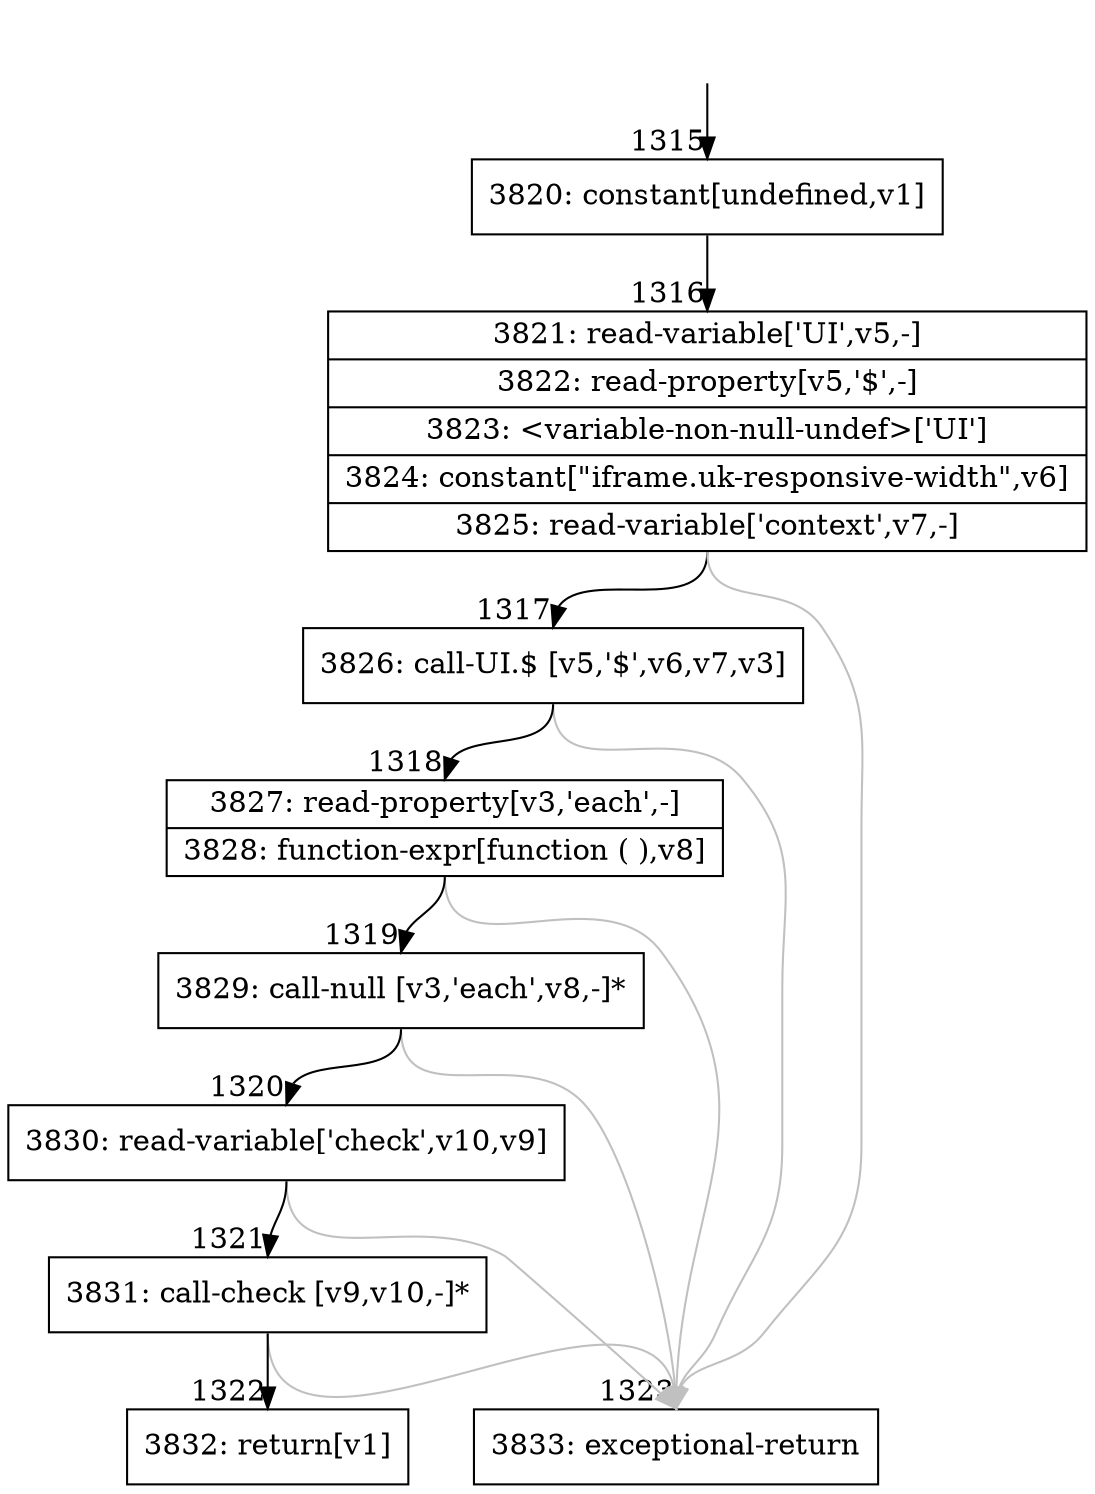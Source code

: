 digraph {
rankdir="TD"
BB_entry105[shape=none,label=""];
BB_entry105 -> BB1315 [tailport=s, headport=n, headlabel="    1315"]
BB1315 [shape=record label="{3820: constant[undefined,v1]}" ] 
BB1315 -> BB1316 [tailport=s, headport=n, headlabel="      1316"]
BB1316 [shape=record label="{3821: read-variable['UI',v5,-]|3822: read-property[v5,'$',-]|3823: \<variable-non-null-undef\>['UI']|3824: constant[\"iframe.uk-responsive-width\",v6]|3825: read-variable['context',v7,-]}" ] 
BB1316 -> BB1317 [tailport=s, headport=n, headlabel="      1317"]
BB1316 -> BB1323 [tailport=s, headport=n, color=gray, headlabel="      1323"]
BB1317 [shape=record label="{3826: call-UI.$ [v5,'$',v6,v7,v3]}" ] 
BB1317 -> BB1318 [tailport=s, headport=n, headlabel="      1318"]
BB1317 -> BB1323 [tailport=s, headport=n, color=gray]
BB1318 [shape=record label="{3827: read-property[v3,'each',-]|3828: function-expr[function ( ),v8]}" ] 
BB1318 -> BB1319 [tailport=s, headport=n, headlabel="      1319"]
BB1318 -> BB1323 [tailport=s, headport=n, color=gray]
BB1319 [shape=record label="{3829: call-null [v3,'each',v8,-]*}" ] 
BB1319 -> BB1320 [tailport=s, headport=n, headlabel="      1320"]
BB1319 -> BB1323 [tailport=s, headport=n, color=gray]
BB1320 [shape=record label="{3830: read-variable['check',v10,v9]}" ] 
BB1320 -> BB1321 [tailport=s, headport=n, headlabel="      1321"]
BB1320 -> BB1323 [tailport=s, headport=n, color=gray]
BB1321 [shape=record label="{3831: call-check [v9,v10,-]*}" ] 
BB1321 -> BB1322 [tailport=s, headport=n, headlabel="      1322"]
BB1321 -> BB1323 [tailport=s, headport=n, color=gray]
BB1322 [shape=record label="{3832: return[v1]}" ] 
BB1323 [shape=record label="{3833: exceptional-return}" ] 
//#$~ 1005
}
